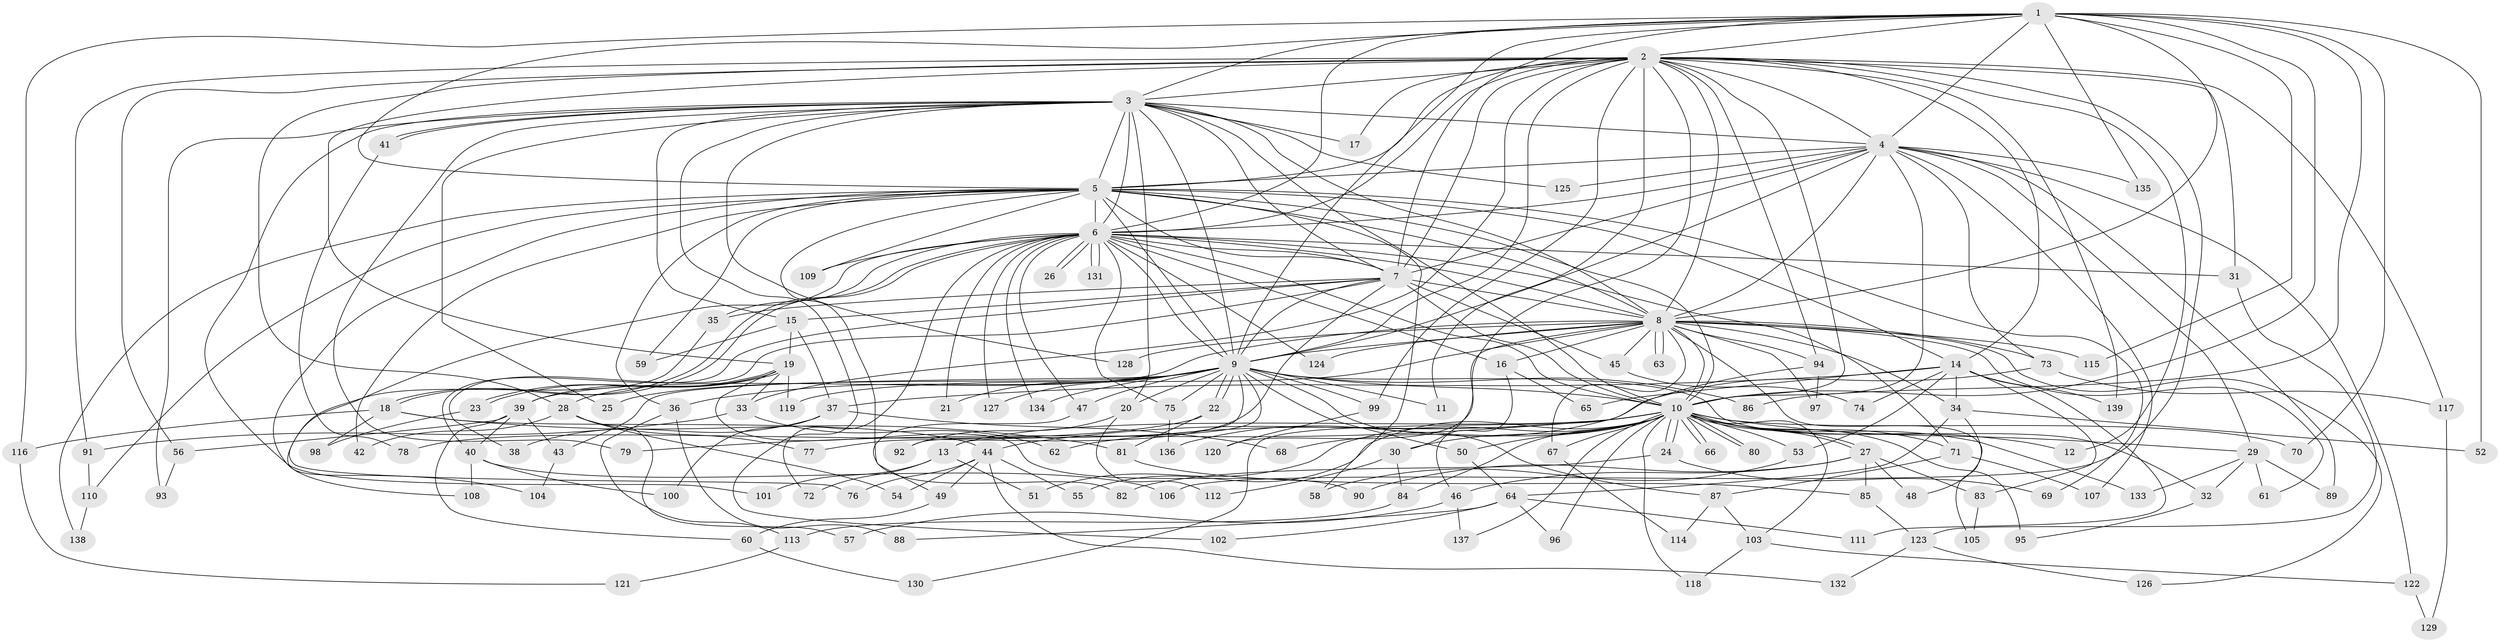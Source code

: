 // coarse degree distribution, {7: 0.05454545454545454, 46: 0.01818181818181818, 11: 0.01818181818181818, 19: 0.01818181818181818, 2: 0.4, 1: 0.18181818181818182, 3: 0.16363636363636364, 4: 0.05454545454545454, 12: 0.01818181818181818, 5: 0.07272727272727272}
// Generated by graph-tools (version 1.1) at 2025/17/03/04/25 18:17:43]
// undirected, 139 vertices, 303 edges
graph export_dot {
graph [start="1"]
  node [color=gray90,style=filled];
  1;
  2;
  3;
  4;
  5;
  6;
  7;
  8;
  9;
  10;
  11;
  12;
  13;
  14;
  15;
  16;
  17;
  18;
  19;
  20;
  21;
  22;
  23;
  24;
  25;
  26;
  27;
  28;
  29;
  30;
  31;
  32;
  33;
  34;
  35;
  36;
  37;
  38;
  39;
  40;
  41;
  42;
  43;
  44;
  45;
  46;
  47;
  48;
  49;
  50;
  51;
  52;
  53;
  54;
  55;
  56;
  57;
  58;
  59;
  60;
  61;
  62;
  63;
  64;
  65;
  66;
  67;
  68;
  69;
  70;
  71;
  72;
  73;
  74;
  75;
  76;
  77;
  78;
  79;
  80;
  81;
  82;
  83;
  84;
  85;
  86;
  87;
  88;
  89;
  90;
  91;
  92;
  93;
  94;
  95;
  96;
  97;
  98;
  99;
  100;
  101;
  102;
  103;
  104;
  105;
  106;
  107;
  108;
  109;
  110;
  111;
  112;
  113;
  114;
  115;
  116;
  117;
  118;
  119;
  120;
  121;
  122;
  123;
  124;
  125;
  126;
  127;
  128;
  129;
  130;
  131;
  132;
  133;
  134;
  135;
  136;
  137;
  138;
  139;
  1 -- 2;
  1 -- 3;
  1 -- 4;
  1 -- 5;
  1 -- 6;
  1 -- 7;
  1 -- 8;
  1 -- 9;
  1 -- 10;
  1 -- 52;
  1 -- 70;
  1 -- 86;
  1 -- 115;
  1 -- 116;
  1 -- 135;
  2 -- 3;
  2 -- 4;
  2 -- 5;
  2 -- 6;
  2 -- 7;
  2 -- 8;
  2 -- 9;
  2 -- 10;
  2 -- 11;
  2 -- 12;
  2 -- 14;
  2 -- 17;
  2 -- 19;
  2 -- 28;
  2 -- 30;
  2 -- 31;
  2 -- 33;
  2 -- 56;
  2 -- 91;
  2 -- 94;
  2 -- 99;
  2 -- 106;
  2 -- 117;
  2 -- 139;
  3 -- 4;
  3 -- 5;
  3 -- 6;
  3 -- 7;
  3 -- 8;
  3 -- 9;
  3 -- 10;
  3 -- 15;
  3 -- 17;
  3 -- 20;
  3 -- 25;
  3 -- 41;
  3 -- 41;
  3 -- 79;
  3 -- 93;
  3 -- 101;
  3 -- 102;
  3 -- 125;
  3 -- 128;
  4 -- 5;
  4 -- 6;
  4 -- 7;
  4 -- 8;
  4 -- 9;
  4 -- 10;
  4 -- 29;
  4 -- 73;
  4 -- 89;
  4 -- 107;
  4 -- 122;
  4 -- 125;
  4 -- 135;
  5 -- 6;
  5 -- 7;
  5 -- 8;
  5 -- 9;
  5 -- 10;
  5 -- 14;
  5 -- 36;
  5 -- 42;
  5 -- 58;
  5 -- 59;
  5 -- 69;
  5 -- 82;
  5 -- 108;
  5 -- 109;
  5 -- 110;
  5 -- 138;
  6 -- 7;
  6 -- 8;
  6 -- 9;
  6 -- 10;
  6 -- 16;
  6 -- 18;
  6 -- 18;
  6 -- 21;
  6 -- 26;
  6 -- 26;
  6 -- 31;
  6 -- 35;
  6 -- 47;
  6 -- 71;
  6 -- 72;
  6 -- 75;
  6 -- 76;
  6 -- 109;
  6 -- 124;
  6 -- 127;
  6 -- 131;
  6 -- 131;
  6 -- 134;
  7 -- 8;
  7 -- 9;
  7 -- 10;
  7 -- 15;
  7 -- 35;
  7 -- 38;
  7 -- 40;
  7 -- 45;
  7 -- 77;
  8 -- 9;
  8 -- 10;
  8 -- 16;
  8 -- 34;
  8 -- 39;
  8 -- 45;
  8 -- 61;
  8 -- 63;
  8 -- 63;
  8 -- 67;
  8 -- 73;
  8 -- 94;
  8 -- 97;
  8 -- 105;
  8 -- 115;
  8 -- 119;
  8 -- 120;
  8 -- 124;
  8 -- 126;
  8 -- 128;
  9 -- 10;
  9 -- 11;
  9 -- 13;
  9 -- 20;
  9 -- 21;
  9 -- 22;
  9 -- 22;
  9 -- 25;
  9 -- 32;
  9 -- 36;
  9 -- 43;
  9 -- 47;
  9 -- 50;
  9 -- 75;
  9 -- 86;
  9 -- 87;
  9 -- 92;
  9 -- 99;
  9 -- 127;
  9 -- 134;
  10 -- 12;
  10 -- 13;
  10 -- 24;
  10 -- 24;
  10 -- 27;
  10 -- 27;
  10 -- 29;
  10 -- 30;
  10 -- 44;
  10 -- 50;
  10 -- 51;
  10 -- 53;
  10 -- 55;
  10 -- 62;
  10 -- 66;
  10 -- 66;
  10 -- 67;
  10 -- 68;
  10 -- 70;
  10 -- 71;
  10 -- 79;
  10 -- 80;
  10 -- 80;
  10 -- 84;
  10 -- 95;
  10 -- 96;
  10 -- 103;
  10 -- 118;
  10 -- 133;
  10 -- 137;
  13 -- 51;
  13 -- 72;
  13 -- 101;
  14 -- 34;
  14 -- 37;
  14 -- 53;
  14 -- 65;
  14 -- 74;
  14 -- 83;
  14 -- 111;
  14 -- 139;
  15 -- 19;
  15 -- 37;
  15 -- 59;
  16 -- 46;
  16 -- 65;
  18 -- 44;
  18 -- 81;
  18 -- 98;
  18 -- 116;
  19 -- 23;
  19 -- 23;
  19 -- 28;
  19 -- 33;
  19 -- 39;
  19 -- 90;
  19 -- 119;
  20 -- 92;
  20 -- 112;
  22 -- 78;
  22 -- 81;
  23 -- 98;
  24 -- 69;
  24 -- 82;
  27 -- 46;
  27 -- 48;
  27 -- 83;
  27 -- 85;
  27 -- 90;
  28 -- 42;
  28 -- 54;
  28 -- 57;
  28 -- 77;
  29 -- 32;
  29 -- 61;
  29 -- 89;
  29 -- 133;
  30 -- 84;
  30 -- 112;
  31 -- 123;
  32 -- 95;
  33 -- 62;
  33 -- 91;
  34 -- 48;
  34 -- 52;
  34 -- 64;
  35 -- 104;
  36 -- 88;
  36 -- 113;
  37 -- 38;
  37 -- 68;
  37 -- 100;
  39 -- 40;
  39 -- 43;
  39 -- 56;
  39 -- 60;
  40 -- 100;
  40 -- 106;
  40 -- 108;
  41 -- 78;
  43 -- 104;
  44 -- 49;
  44 -- 54;
  44 -- 55;
  44 -- 76;
  44 -- 132;
  45 -- 74;
  46 -- 57;
  46 -- 137;
  47 -- 49;
  49 -- 60;
  50 -- 64;
  53 -- 58;
  56 -- 93;
  60 -- 130;
  64 -- 88;
  64 -- 96;
  64 -- 102;
  64 -- 111;
  67 -- 114;
  71 -- 87;
  71 -- 107;
  73 -- 117;
  73 -- 136;
  75 -- 136;
  81 -- 85;
  83 -- 105;
  84 -- 113;
  85 -- 123;
  87 -- 103;
  87 -- 114;
  91 -- 110;
  94 -- 97;
  94 -- 130;
  99 -- 120;
  103 -- 118;
  103 -- 122;
  110 -- 138;
  113 -- 121;
  116 -- 121;
  117 -- 129;
  122 -- 129;
  123 -- 126;
  123 -- 132;
}
